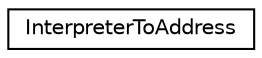 digraph "Graphical Class Hierarchy"
{
 // LATEX_PDF_SIZE
  edge [fontname="Helvetica",fontsize="10",labelfontname="Helvetica",labelfontsize="10"];
  node [fontname="Helvetica",fontsize="10",shape=record];
  rankdir="LR";
  Node0 [label="InterpreterToAddress",height=0.2,width=0.4,color="black", fillcolor="white", style="filled",URL="$classInterpreterToAddress.html",tooltip=" "];
}
